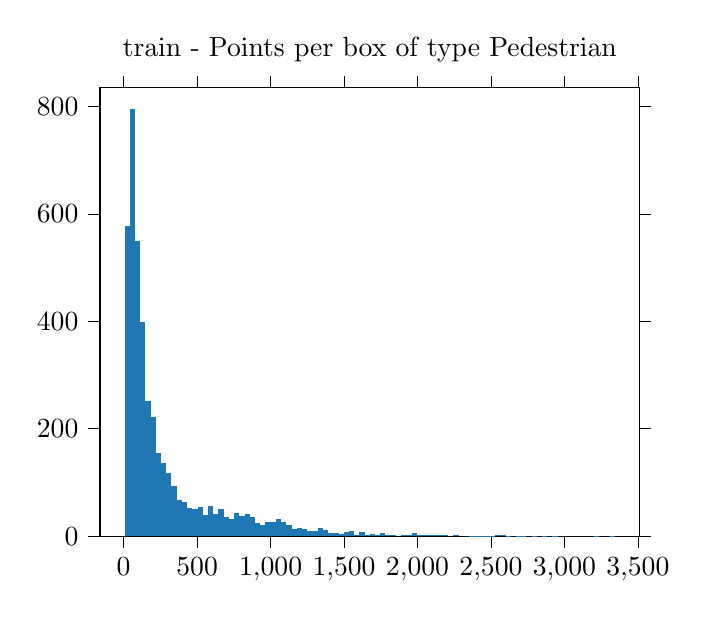 % This file was created by tikzplotlib v0.8.5.
\begin{tikzpicture}

\definecolor{color0}{rgb}{0.122,0.467,0.706}

\begin{axis}[
tick align=outside,
tick pos=both,
title={train - Points per box of type Pedestrian},
x grid style={white!69.02!black},
xmin=-160.95, xmax=3511.95,
xtick style={color=black},
y grid style={white!69.02!black},
ymin=0, ymax=834.75,
ytick style={color=black}
]
\draw[fill=color0,draw opacity=0] (axis cs:6,0) rectangle (axis cs:41.521,578);
\draw[fill=color0,draw opacity=0] (axis cs:41.521,0) rectangle (axis cs:77.043,795);
\draw[fill=color0,draw opacity=0] (axis cs:77.043,0) rectangle (axis cs:112.564,550);
\draw[fill=color0,draw opacity=0] (axis cs:112.564,0) rectangle (axis cs:148.085,399);
\draw[fill=color0,draw opacity=0] (axis cs:148.085,0) rectangle (axis cs:183.606,251);
\draw[fill=color0,draw opacity=0] (axis cs:183.606,0) rectangle (axis cs:219.128,221);
\draw[fill=color0,draw opacity=0] (axis cs:219.128,0) rectangle (axis cs:254.649,154);
\draw[fill=color0,draw opacity=0] (axis cs:254.649,0) rectangle (axis cs:290.17,136);
\draw[fill=color0,draw opacity=0] (axis cs:290.17,0) rectangle (axis cs:325.691,118);
\draw[fill=color0,draw opacity=0] (axis cs:325.691,0) rectangle (axis cs:361.213,93);
\draw[fill=color0,draw opacity=0] (axis cs:361.213,0) rectangle (axis cs:396.734,68);
\draw[fill=color0,draw opacity=0] (axis cs:396.734,0) rectangle (axis cs:432.255,63);
\draw[fill=color0,draw opacity=0] (axis cs:432.255,0) rectangle (axis cs:467.777,52);
\draw[fill=color0,draw opacity=0] (axis cs:467.777,0) rectangle (axis cs:503.298,51);
\draw[fill=color0,draw opacity=0] (axis cs:503.298,0) rectangle (axis cs:538.819,54);
\draw[fill=color0,draw opacity=0] (axis cs:538.819,0) rectangle (axis cs:574.34,39);
\draw[fill=color0,draw opacity=0] (axis cs:574.34,0) rectangle (axis cs:609.862,57);
\draw[fill=color0,draw opacity=0] (axis cs:609.862,0) rectangle (axis cs:645.383,42);
\draw[fill=color0,draw opacity=0] (axis cs:645.383,0) rectangle (axis cs:680.904,51);
\draw[fill=color0,draw opacity=0] (axis cs:680.904,0) rectangle (axis cs:716.426,36);
\draw[fill=color0,draw opacity=0] (axis cs:716.426,0) rectangle (axis cs:751.947,32);
\draw[fill=color0,draw opacity=0] (axis cs:751.947,0) rectangle (axis cs:787.468,44);
\draw[fill=color0,draw opacity=0] (axis cs:787.468,0) rectangle (axis cs:822.989,38);
\draw[fill=color0,draw opacity=0] (axis cs:822.989,0) rectangle (axis cs:858.511,41);
\draw[fill=color0,draw opacity=0] (axis cs:858.511,0) rectangle (axis cs:894.032,35);
\draw[fill=color0,draw opacity=0] (axis cs:894.032,0) rectangle (axis cs:929.553,25);
\draw[fill=color0,draw opacity=0] (axis cs:929.553,0) rectangle (axis cs:965.074,21);
\draw[fill=color0,draw opacity=0] (axis cs:965.074,0) rectangle (axis cs:1000.596,26);
\draw[fill=color0,draw opacity=0] (axis cs:1000.596,0) rectangle (axis cs:1036.117,26);
\draw[fill=color0,draw opacity=0] (axis cs:1036.117,0) rectangle (axis cs:1071.638,32);
\draw[fill=color0,draw opacity=0] (axis cs:1071.638,0) rectangle (axis cs:1107.16,26);
\draw[fill=color0,draw opacity=0] (axis cs:1107.16,0) rectangle (axis cs:1142.681,21);
\draw[fill=color0,draw opacity=0] (axis cs:1142.681,0) rectangle (axis cs:1178.202,14);
\draw[fill=color0,draw opacity=0] (axis cs:1178.202,0) rectangle (axis cs:1213.723,15);
\draw[fill=color0,draw opacity=0] (axis cs:1213.723,0) rectangle (axis cs:1249.245,14);
\draw[fill=color0,draw opacity=0] (axis cs:1249.245,0) rectangle (axis cs:1284.766,10);
\draw[fill=color0,draw opacity=0] (axis cs:1284.766,0) rectangle (axis cs:1320.287,9);
\draw[fill=color0,draw opacity=0] (axis cs:1320.287,0) rectangle (axis cs:1355.809,15);
\draw[fill=color0,draw opacity=0] (axis cs:1355.809,0) rectangle (axis cs:1391.33,11);
\draw[fill=color0,draw opacity=0] (axis cs:1391.33,0) rectangle (axis cs:1426.851,6);
\draw[fill=color0,draw opacity=0] (axis cs:1426.851,0) rectangle (axis cs:1462.372,6);
\draw[fill=color0,draw opacity=0] (axis cs:1462.372,0) rectangle (axis cs:1497.894,4);
\draw[fill=color0,draw opacity=0] (axis cs:1497.894,0) rectangle (axis cs:1533.415,8);
\draw[fill=color0,draw opacity=0] (axis cs:1533.415,0) rectangle (axis cs:1568.936,10);
\draw[fill=color0,draw opacity=0] (axis cs:1568.936,0) rectangle (axis cs:1604.457,3);
\draw[fill=color0,draw opacity=0] (axis cs:1604.457,0) rectangle (axis cs:1639.979,8);
\draw[fill=color0,draw opacity=0] (axis cs:1639.979,0) rectangle (axis cs:1675.5,2);
\draw[fill=color0,draw opacity=0] (axis cs:1675.5,0) rectangle (axis cs:1711.021,4);
\draw[fill=color0,draw opacity=0] (axis cs:1711.021,0) rectangle (axis cs:1746.543,3);
\draw[fill=color0,draw opacity=0] (axis cs:1746.543,0) rectangle (axis cs:1782.064,5);
\draw[fill=color0,draw opacity=0] (axis cs:1782.064,0) rectangle (axis cs:1817.585,2);
\draw[fill=color0,draw opacity=0] (axis cs:1817.585,0) rectangle (axis cs:1853.106,3);
\draw[fill=color0,draw opacity=0] (axis cs:1853.106,0) rectangle (axis cs:1888.628,0);
\draw[fill=color0,draw opacity=0] (axis cs:1888.628,0) rectangle (axis cs:1924.149,2);
\draw[fill=color0,draw opacity=0] (axis cs:1924.149,0) rectangle (axis cs:1959.67,3);
\draw[fill=color0,draw opacity=0] (axis cs:1959.67,0) rectangle (axis cs:1995.191,6);
\draw[fill=color0,draw opacity=0] (axis cs:1995.191,0) rectangle (axis cs:2030.713,2);
\draw[fill=color0,draw opacity=0] (axis cs:2030.713,0) rectangle (axis cs:2066.234,2);
\draw[fill=color0,draw opacity=0] (axis cs:2066.234,0) rectangle (axis cs:2101.755,2);
\draw[fill=color0,draw opacity=0] (axis cs:2101.755,0) rectangle (axis cs:2137.277,3);
\draw[fill=color0,draw opacity=0] (axis cs:2137.277,0) rectangle (axis cs:2172.798,2);
\draw[fill=color0,draw opacity=0] (axis cs:2172.798,0) rectangle (axis cs:2208.319,3);
\draw[fill=color0,draw opacity=0] (axis cs:2208.319,0) rectangle (axis cs:2243.84,0);
\draw[fill=color0,draw opacity=0] (axis cs:2243.84,0) rectangle (axis cs:2279.362,3);
\draw[fill=color0,draw opacity=0] (axis cs:2279.362,0) rectangle (axis cs:2314.883,0);
\draw[fill=color0,draw opacity=0] (axis cs:2314.883,0) rectangle (axis cs:2350.404,0);
\draw[fill=color0,draw opacity=0] (axis cs:2350.404,0) rectangle (axis cs:2385.926,1);
\draw[fill=color0,draw opacity=0] (axis cs:2385.926,0) rectangle (axis cs:2421.447,1);
\draw[fill=color0,draw opacity=0] (axis cs:2421.447,0) rectangle (axis cs:2456.968,1);
\draw[fill=color0,draw opacity=0] (axis cs:2456.968,0) rectangle (axis cs:2492.489,1);
\draw[fill=color0,draw opacity=0] (axis cs:2492.489,0) rectangle (axis cs:2528.011,1);
\draw[fill=color0,draw opacity=0] (axis cs:2528.011,0) rectangle (axis cs:2563.532,2);
\draw[fill=color0,draw opacity=0] (axis cs:2563.532,0) rectangle (axis cs:2599.053,2);
\draw[fill=color0,draw opacity=0] (axis cs:2599.053,0) rectangle (axis cs:2634.574,1);
\draw[fill=color0,draw opacity=0] (axis cs:2634.574,0) rectangle (axis cs:2670.096,0);
\draw[fill=color0,draw opacity=0] (axis cs:2670.096,0) rectangle (axis cs:2705.617,1);
\draw[fill=color0,draw opacity=0] (axis cs:2705.617,0) rectangle (axis cs:2741.138,1);
\draw[fill=color0,draw opacity=0] (axis cs:2741.138,0) rectangle (axis cs:2776.66,0);
\draw[fill=color0,draw opacity=0] (axis cs:2776.66,0) rectangle (axis cs:2812.181,1);
\draw[fill=color0,draw opacity=0] (axis cs:2812.181,0) rectangle (axis cs:2847.702,0);
\draw[fill=color0,draw opacity=0] (axis cs:2847.702,0) rectangle (axis cs:2883.223,1);
\draw[fill=color0,draw opacity=0] (axis cs:2883.223,0) rectangle (axis cs:2918.745,0);
\draw[fill=color0,draw opacity=0] (axis cs:2918.745,0) rectangle (axis cs:2954.266,1);
\draw[fill=color0,draw opacity=0] (axis cs:2954.266,0) rectangle (axis cs:2989.787,0);
\draw[fill=color0,draw opacity=0] (axis cs:2989.787,0) rectangle (axis cs:3025.309,0);
\draw[fill=color0,draw opacity=0] (axis cs:3025.309,0) rectangle (axis cs:3060.83,0);
\draw[fill=color0,draw opacity=0] (axis cs:3060.83,0) rectangle (axis cs:3096.351,0);
\draw[fill=color0,draw opacity=0] (axis cs:3096.351,0) rectangle (axis cs:3131.872,0);
\draw[fill=color0,draw opacity=0] (axis cs:3131.872,0) rectangle (axis cs:3167.394,0);
\draw[fill=color0,draw opacity=0] (axis cs:3167.394,0) rectangle (axis cs:3202.915,0);
\draw[fill=color0,draw opacity=0] (axis cs:3202.915,0) rectangle (axis cs:3238.436,1);
\draw[fill=color0,draw opacity=0] (axis cs:3238.436,0) rectangle (axis cs:3273.957,0);
\draw[fill=color0,draw opacity=0] (axis cs:3273.957,0) rectangle (axis cs:3309.479,0);
\draw[fill=color0,draw opacity=0] (axis cs:3309.479,0) rectangle (axis cs:3345,1);
\end{axis}

\end{tikzpicture}
